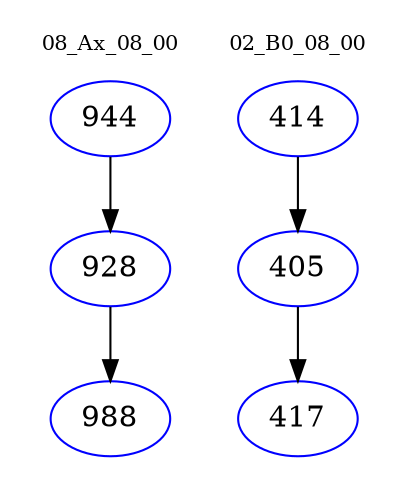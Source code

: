 digraph{
subgraph cluster_0 {
color = white
label = "08_Ax_08_00";
fontsize=10;
T0_944 [label="944", color="blue"]
T0_944 -> T0_928 [color="black"]
T0_928 [label="928", color="blue"]
T0_928 -> T0_988 [color="black"]
T0_988 [label="988", color="blue"]
}
subgraph cluster_1 {
color = white
label = "02_B0_08_00";
fontsize=10;
T1_414 [label="414", color="blue"]
T1_414 -> T1_405 [color="black"]
T1_405 [label="405", color="blue"]
T1_405 -> T1_417 [color="black"]
T1_417 [label="417", color="blue"]
}
}
